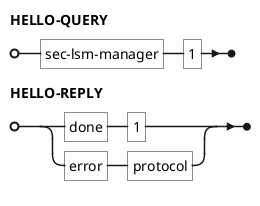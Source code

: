 @startebnf

HELLO-QUERY = "sec-lsm-manager", "1";

HELLO-REPLY = "done", "1" | "error", "protocol";

@endebnf
